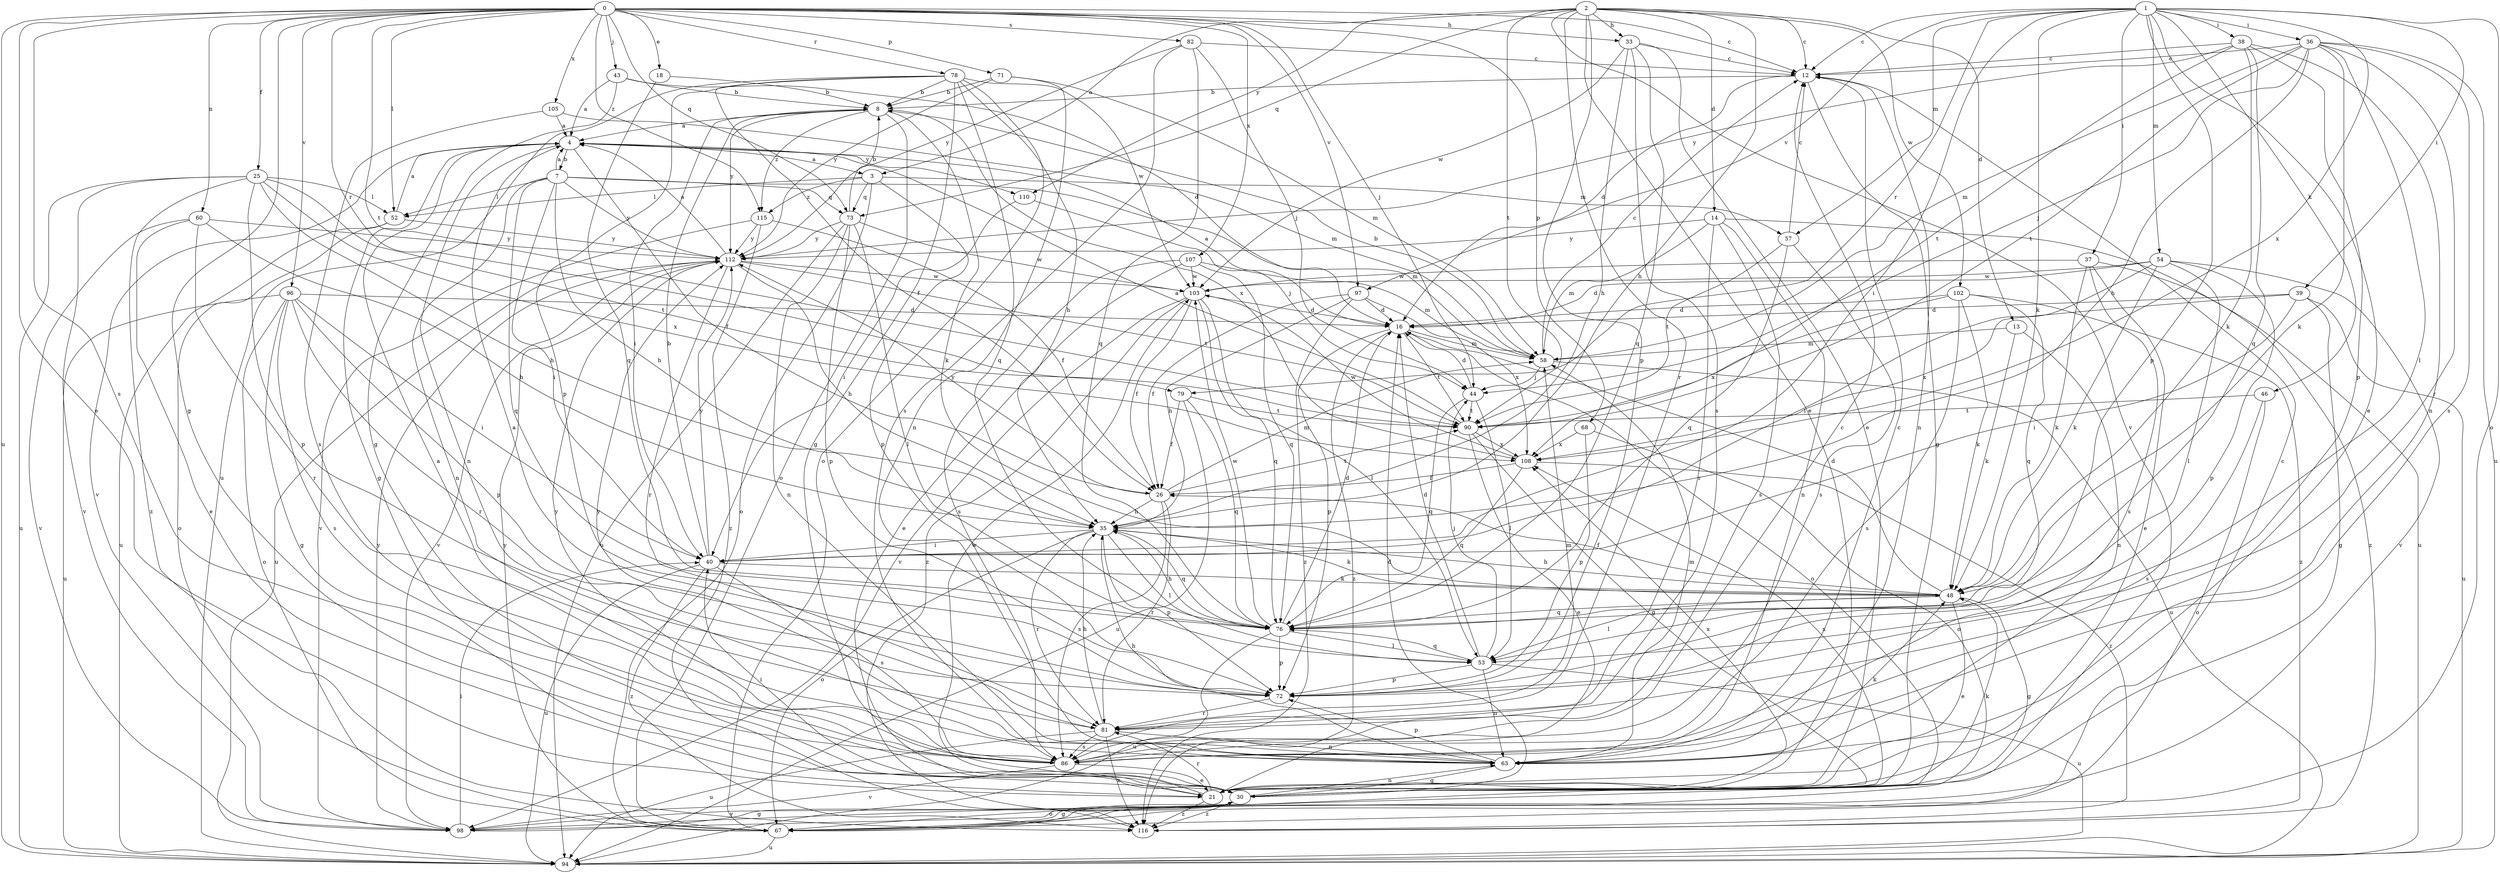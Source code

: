 strict digraph  {
0;
1;
2;
3;
4;
7;
8;
12;
13;
14;
16;
18;
21;
25;
26;
30;
33;
35;
36;
37;
38;
39;
40;
43;
44;
46;
48;
52;
53;
54;
57;
58;
60;
63;
67;
68;
71;
72;
73;
76;
78;
79;
81;
82;
86;
90;
94;
96;
97;
98;
102;
103;
105;
107;
108;
110;
112;
115;
116;
0 -> 12  [label=c];
0 -> 18  [label=e];
0 -> 21  [label=e];
0 -> 25  [label=f];
0 -> 30  [label=g];
0 -> 33  [label=h];
0 -> 43  [label=j];
0 -> 44  [label=j];
0 -> 52  [label=l];
0 -> 60  [label=n];
0 -> 68  [label=p];
0 -> 71  [label=p];
0 -> 73  [label=q];
0 -> 78  [label=r];
0 -> 79  [label=r];
0 -> 82  [label=s];
0 -> 86  [label=s];
0 -> 90  [label=t];
0 -> 94  [label=u];
0 -> 96  [label=v];
0 -> 97  [label=v];
0 -> 105  [label=x];
0 -> 107  [label=x];
0 -> 115  [label=z];
1 -> 12  [label=c];
1 -> 21  [label=e];
1 -> 36  [label=i];
1 -> 37  [label=i];
1 -> 38  [label=i];
1 -> 39  [label=i];
1 -> 40  [label=i];
1 -> 46  [label=k];
1 -> 48  [label=k];
1 -> 54  [label=m];
1 -> 57  [label=m];
1 -> 67  [label=o];
1 -> 72  [label=p];
1 -> 79  [label=r];
1 -> 97  [label=v];
1 -> 108  [label=x];
2 -> 3  [label=a];
2 -> 12  [label=c];
2 -> 13  [label=d];
2 -> 14  [label=d];
2 -> 21  [label=e];
2 -> 33  [label=h];
2 -> 35  [label=h];
2 -> 72  [label=p];
2 -> 73  [label=q];
2 -> 81  [label=r];
2 -> 90  [label=t];
2 -> 98  [label=v];
2 -> 102  [label=w];
2 -> 110  [label=y];
3 -> 52  [label=l];
3 -> 57  [label=m];
3 -> 67  [label=o];
3 -> 72  [label=p];
3 -> 73  [label=q];
3 -> 115  [label=z];
4 -> 3  [label=a];
4 -> 7  [label=b];
4 -> 26  [label=f];
4 -> 30  [label=g];
4 -> 63  [label=n];
4 -> 98  [label=v];
4 -> 110  [label=y];
7 -> 4  [label=a];
7 -> 35  [label=h];
7 -> 40  [label=i];
7 -> 52  [label=l];
7 -> 58  [label=m];
7 -> 63  [label=n];
7 -> 73  [label=q];
7 -> 76  [label=q];
7 -> 112  [label=y];
8 -> 4  [label=a];
8 -> 40  [label=i];
8 -> 48  [label=k];
8 -> 67  [label=o];
8 -> 108  [label=x];
8 -> 112  [label=y];
8 -> 115  [label=z];
12 -> 8  [label=b];
12 -> 16  [label=d];
12 -> 30  [label=g];
12 -> 63  [label=n];
13 -> 48  [label=k];
13 -> 58  [label=m];
13 -> 63  [label=n];
14 -> 58  [label=m];
14 -> 63  [label=n];
14 -> 81  [label=r];
14 -> 86  [label=s];
14 -> 94  [label=u];
14 -> 112  [label=y];
16 -> 4  [label=a];
16 -> 58  [label=m];
16 -> 67  [label=o];
16 -> 72  [label=p];
16 -> 90  [label=t];
16 -> 116  [label=z];
18 -> 8  [label=b];
18 -> 76  [label=q];
21 -> 40  [label=i];
21 -> 81  [label=r];
21 -> 103  [label=w];
21 -> 108  [label=x];
21 -> 116  [label=z];
25 -> 35  [label=h];
25 -> 52  [label=l];
25 -> 72  [label=p];
25 -> 90  [label=t];
25 -> 94  [label=u];
25 -> 98  [label=v];
25 -> 108  [label=x];
25 -> 116  [label=z];
26 -> 35  [label=h];
26 -> 58  [label=m];
26 -> 81  [label=r];
26 -> 86  [label=s];
26 -> 90  [label=t];
26 -> 112  [label=y];
30 -> 16  [label=d];
30 -> 48  [label=k];
30 -> 63  [label=n];
30 -> 67  [label=o];
30 -> 98  [label=v];
30 -> 108  [label=x];
30 -> 116  [label=z];
33 -> 12  [label=c];
33 -> 21  [label=e];
33 -> 35  [label=h];
33 -> 76  [label=q];
33 -> 86  [label=s];
33 -> 103  [label=w];
35 -> 40  [label=i];
35 -> 48  [label=k];
35 -> 53  [label=l];
35 -> 67  [label=o];
35 -> 72  [label=p];
35 -> 76  [label=q];
35 -> 81  [label=r];
36 -> 12  [label=c];
36 -> 35  [label=h];
36 -> 44  [label=j];
36 -> 48  [label=k];
36 -> 53  [label=l];
36 -> 58  [label=m];
36 -> 81  [label=r];
36 -> 86  [label=s];
36 -> 90  [label=t];
36 -> 94  [label=u];
37 -> 21  [label=e];
37 -> 48  [label=k];
37 -> 86  [label=s];
37 -> 103  [label=w];
37 -> 116  [label=z];
38 -> 12  [label=c];
38 -> 48  [label=k];
38 -> 63  [label=n];
38 -> 72  [label=p];
38 -> 76  [label=q];
38 -> 90  [label=t];
38 -> 112  [label=y];
39 -> 16  [label=d];
39 -> 30  [label=g];
39 -> 40  [label=i];
39 -> 94  [label=u];
39 -> 108  [label=x];
40 -> 8  [label=b];
40 -> 48  [label=k];
40 -> 86  [label=s];
40 -> 94  [label=u];
40 -> 112  [label=y];
40 -> 116  [label=z];
43 -> 4  [label=a];
43 -> 8  [label=b];
43 -> 16  [label=d];
43 -> 30  [label=g];
44 -> 16  [label=d];
44 -> 53  [label=l];
44 -> 76  [label=q];
44 -> 90  [label=t];
46 -> 67  [label=o];
46 -> 86  [label=s];
46 -> 90  [label=t];
48 -> 16  [label=d];
48 -> 21  [label=e];
48 -> 26  [label=f];
48 -> 30  [label=g];
48 -> 35  [label=h];
48 -> 53  [label=l];
48 -> 76  [label=q];
52 -> 4  [label=a];
52 -> 67  [label=o];
52 -> 94  [label=u];
52 -> 112  [label=y];
53 -> 16  [label=d];
53 -> 44  [label=j];
53 -> 63  [label=n];
53 -> 72  [label=p];
53 -> 76  [label=q];
53 -> 94  [label=u];
54 -> 16  [label=d];
54 -> 40  [label=i];
54 -> 48  [label=k];
54 -> 53  [label=l];
54 -> 72  [label=p];
54 -> 98  [label=v];
54 -> 103  [label=w];
57 -> 12  [label=c];
57 -> 76  [label=q];
57 -> 86  [label=s];
57 -> 90  [label=t];
58 -> 8  [label=b];
58 -> 12  [label=c];
58 -> 44  [label=j];
58 -> 94  [label=u];
60 -> 21  [label=e];
60 -> 35  [label=h];
60 -> 81  [label=r];
60 -> 98  [label=v];
60 -> 112  [label=y];
63 -> 12  [label=c];
63 -> 30  [label=g];
63 -> 35  [label=h];
63 -> 48  [label=k];
63 -> 58  [label=m];
63 -> 72  [label=p];
63 -> 112  [label=y];
67 -> 12  [label=c];
67 -> 30  [label=g];
67 -> 94  [label=u];
67 -> 112  [label=y];
68 -> 67  [label=o];
68 -> 72  [label=p];
68 -> 108  [label=x];
71 -> 8  [label=b];
71 -> 58  [label=m];
71 -> 63  [label=n];
71 -> 112  [label=y];
72 -> 4  [label=a];
72 -> 81  [label=r];
73 -> 8  [label=b];
73 -> 53  [label=l];
73 -> 63  [label=n];
73 -> 72  [label=p];
73 -> 94  [label=u];
73 -> 103  [label=w];
73 -> 112  [label=y];
76 -> 16  [label=d];
76 -> 35  [label=h];
76 -> 53  [label=l];
76 -> 72  [label=p];
76 -> 94  [label=u];
76 -> 103  [label=w];
78 -> 8  [label=b];
78 -> 26  [label=f];
78 -> 30  [label=g];
78 -> 35  [label=h];
78 -> 67  [label=o];
78 -> 72  [label=p];
78 -> 76  [label=q];
78 -> 94  [label=u];
78 -> 103  [label=w];
79 -> 26  [label=f];
79 -> 76  [label=q];
79 -> 90  [label=t];
79 -> 94  [label=u];
81 -> 35  [label=h];
81 -> 58  [label=m];
81 -> 63  [label=n];
81 -> 86  [label=s];
81 -> 94  [label=u];
81 -> 116  [label=z];
82 -> 12  [label=c];
82 -> 44  [label=j];
82 -> 76  [label=q];
82 -> 86  [label=s];
82 -> 112  [label=y];
86 -> 4  [label=a];
86 -> 12  [label=c];
86 -> 21  [label=e];
86 -> 98  [label=v];
86 -> 112  [label=y];
90 -> 4  [label=a];
90 -> 21  [label=e];
90 -> 30  [label=g];
90 -> 108  [label=x];
96 -> 16  [label=d];
96 -> 30  [label=g];
96 -> 40  [label=i];
96 -> 67  [label=o];
96 -> 72  [label=p];
96 -> 81  [label=r];
96 -> 86  [label=s];
96 -> 94  [label=u];
97 -> 16  [label=d];
97 -> 26  [label=f];
97 -> 35  [label=h];
97 -> 108  [label=x];
97 -> 116  [label=z];
98 -> 30  [label=g];
98 -> 40  [label=i];
98 -> 112  [label=y];
102 -> 16  [label=d];
102 -> 48  [label=k];
102 -> 76  [label=q];
102 -> 86  [label=s];
102 -> 108  [label=x];
102 -> 116  [label=z];
103 -> 16  [label=d];
103 -> 26  [label=f];
103 -> 53  [label=l];
103 -> 76  [label=q];
103 -> 98  [label=v];
103 -> 116  [label=z];
105 -> 4  [label=a];
105 -> 58  [label=m];
105 -> 86  [label=s];
107 -> 21  [label=e];
107 -> 58  [label=m];
107 -> 76  [label=q];
107 -> 86  [label=s];
107 -> 103  [label=w];
108 -> 26  [label=f];
108 -> 76  [label=q];
108 -> 103  [label=w];
108 -> 116  [label=z];
110 -> 40  [label=i];
110 -> 44  [label=j];
112 -> 4  [label=a];
112 -> 35  [label=h];
112 -> 81  [label=r];
112 -> 90  [label=t];
112 -> 94  [label=u];
112 -> 98  [label=v];
112 -> 103  [label=w];
115 -> 26  [label=f];
115 -> 98  [label=v];
115 -> 112  [label=y];
115 -> 116  [label=z];
}
